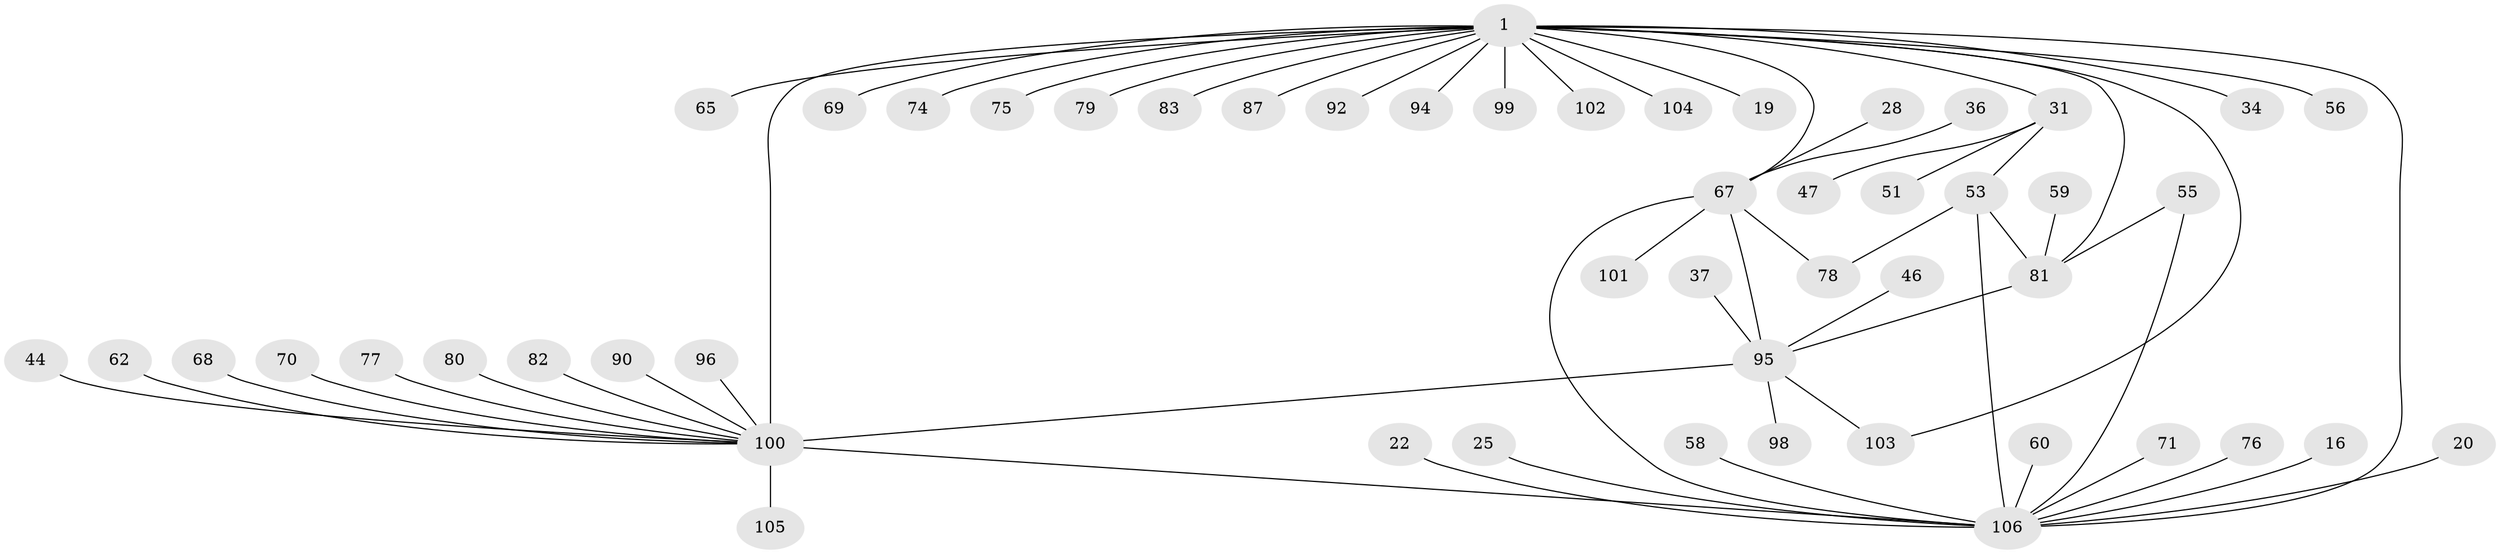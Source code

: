 // original degree distribution, {30: 0.009433962264150943, 16: 0.009433962264150943, 2: 0.2641509433962264, 7: 0.018867924528301886, 4: 0.04716981132075472, 6: 0.009433962264150943, 11: 0.009433962264150943, 3: 0.10377358490566038, 9: 0.009433962264150943, 1: 0.49056603773584906, 5: 0.02830188679245283}
// Generated by graph-tools (version 1.1) at 2025/48/03/09/25 04:48:46]
// undirected, 53 vertices, 61 edges
graph export_dot {
graph [start="1"]
  node [color=gray90,style=filled];
  1;
  16;
  19;
  20;
  22;
  25;
  28;
  31 [super="+15"];
  34;
  36;
  37;
  44;
  46;
  47;
  51;
  53 [super="+32"];
  55 [super="+29"];
  56;
  58 [super="+42"];
  59;
  60;
  62;
  65;
  67 [super="+6+7"];
  68;
  69;
  70;
  71;
  74;
  75;
  76;
  77;
  78;
  79;
  80;
  81 [super="+4"];
  82 [super="+61"];
  83 [super="+63"];
  87;
  90;
  92;
  94 [super="+86"];
  95 [super="+17+40+88"];
  96;
  98 [super="+50"];
  99;
  100 [super="+13+57+43+54"];
  101;
  102 [super="+97"];
  103 [super="+89"];
  104 [super="+93"];
  105;
  106 [super="+85+64+14"];
  1 -- 19;
  1 -- 31 [weight=2];
  1 -- 34;
  1 -- 56;
  1 -- 65;
  1 -- 67 [weight=3];
  1 -- 69;
  1 -- 74;
  1 -- 75;
  1 -- 79;
  1 -- 81 [weight=2];
  1 -- 87;
  1 -- 92;
  1 -- 99;
  1 -- 100 [weight=5];
  1 -- 83;
  1 -- 103;
  1 -- 94;
  1 -- 104;
  1 -- 102;
  1 -- 106;
  16 -- 106;
  20 -- 106;
  22 -- 106;
  25 -- 106;
  28 -- 67;
  31 -- 51;
  31 -- 47;
  31 -- 53;
  36 -- 67;
  37 -- 95;
  44 -- 100;
  46 -- 95;
  53 -- 78;
  53 -- 81 [weight=2];
  53 -- 106 [weight=2];
  55 -- 81;
  55 -- 106;
  58 -- 106;
  59 -- 81;
  60 -- 106;
  62 -- 100;
  67 -- 101;
  67 -- 78;
  67 -- 95 [weight=3];
  67 -- 106;
  68 -- 100;
  70 -- 100;
  71 -- 106;
  76 -- 106;
  77 -- 100;
  80 -- 100;
  81 -- 95 [weight=2];
  82 -- 100;
  90 -- 100;
  95 -- 100 [weight=4];
  95 -- 98;
  95 -- 103;
  96 -- 100;
  100 -- 105;
  100 -- 106;
}

